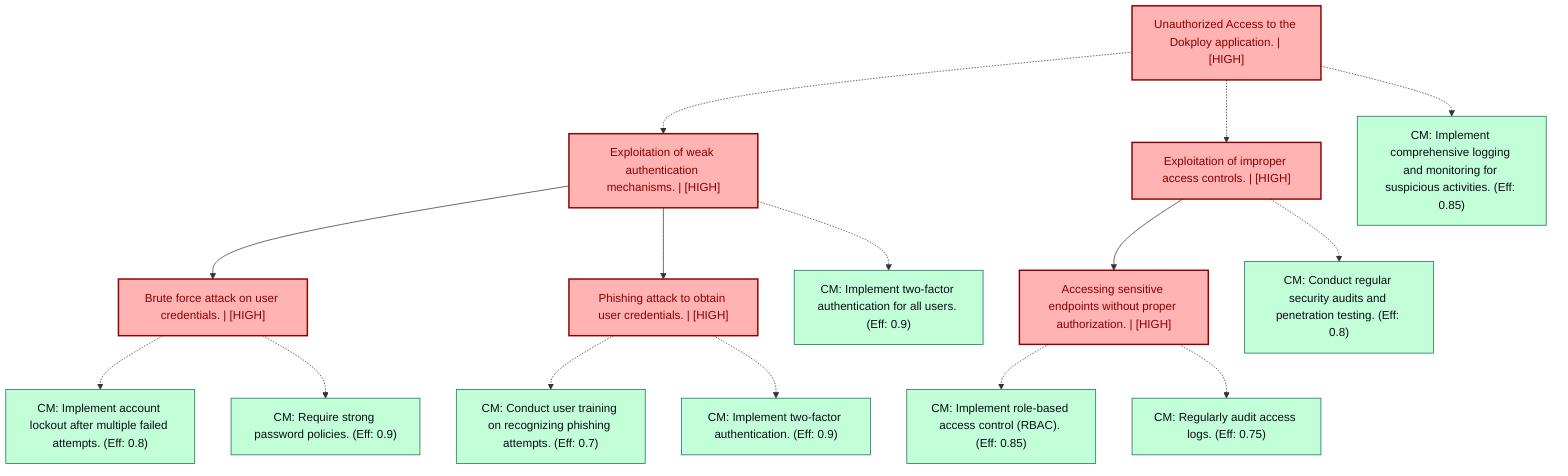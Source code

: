 graph TB
  node_01K64M8FEMME26TVR14ZKVECAJ["Unauthorized Access to the Dokploy application. | [HIGH]"]:::highRisk
  node_01K64M9FEMME26TVR14ZKVECAJ["Exploitation of weak authentication mechanisms. | [HIGH]"]:::highRisk
  node_01K64M10FEMME26TVR14ZKVECAJ["Brute force attack on user credentials. | [HIGH]"]:::highRisk
  node_01K64M10FEMME26TVR14ZKVECAJ_cm_0["CM: Implement account lockout after multiple failed attempts. (Eff: 0.8)"]:::countermeasure
  node_01K64M10FEMME26TVR14ZKVECAJ_cm_1["CM: Require strong password policies. (Eff: 0.9)"]:::countermeasure
  node_01K64M11FEMME26TVR14ZKVECAJ["Phishing attack to obtain user credentials. | [HIGH]"]:::highRisk
  node_01K64M11FEMME26TVR14ZKVECAJ_cm_0["CM: Conduct user training on recognizing phishing attempts. (Eff: 0.7)"]:::countermeasure
  node_01K64M11FEMME26TVR14ZKVECAJ_cm_1["CM: Implement two-factor authentication. (Eff: 0.9)"]:::countermeasure
  node_01K64M9FEMME26TVR14ZKVECAJ_cm_0["CM: Implement two-factor authentication for all users. (Eff: 0.9)"]:::countermeasure
  node_01K64M12FEMME26TVR14ZKVECAJ["Exploitation of improper access controls. | [HIGH]"]:::highRisk
  node_01K64M13FEMME26TVR14ZKVECAJ["Accessing sensitive endpoints without proper authorization. | [HIGH]"]:::highRisk
  node_01K64M13FEMME26TVR14ZKVECAJ_cm_0["CM: Implement role-based access control (RBAC). (Eff: 0.85)"]:::countermeasure
  node_01K64M13FEMME26TVR14ZKVECAJ_cm_1["CM: Regularly audit access logs. (Eff: 0.75)"]:::countermeasure
  node_01K64M12FEMME26TVR14ZKVECAJ_cm_0["CM: Conduct regular security audits and penetration testing. (Eff: 0.8)"]:::countermeasure
  node_01K64M8FEMME26TVR14ZKVECAJ_cm_0["CM: Implement comprehensive logging and monitoring for suspicious activities. (Eff: 0.85)"]:::countermeasure

  node_01K64M8FEMME26TVR14ZKVECAJ -.-> node_01K64M9FEMME26TVR14ZKVECAJ
  node_01K64M9FEMME26TVR14ZKVECAJ --> node_01K64M10FEMME26TVR14ZKVECAJ
  node_01K64M10FEMME26TVR14ZKVECAJ -.-> node_01K64M10FEMME26TVR14ZKVECAJ_cm_0
  node_01K64M10FEMME26TVR14ZKVECAJ -.-> node_01K64M10FEMME26TVR14ZKVECAJ_cm_1
  node_01K64M9FEMME26TVR14ZKVECAJ --> node_01K64M11FEMME26TVR14ZKVECAJ
  node_01K64M11FEMME26TVR14ZKVECAJ -.-> node_01K64M11FEMME26TVR14ZKVECAJ_cm_0
  node_01K64M11FEMME26TVR14ZKVECAJ -.-> node_01K64M11FEMME26TVR14ZKVECAJ_cm_1
  node_01K64M9FEMME26TVR14ZKVECAJ -.-> node_01K64M9FEMME26TVR14ZKVECAJ_cm_0
  node_01K64M8FEMME26TVR14ZKVECAJ -.-> node_01K64M12FEMME26TVR14ZKVECAJ
  node_01K64M12FEMME26TVR14ZKVECAJ --> node_01K64M13FEMME26TVR14ZKVECAJ
  node_01K64M13FEMME26TVR14ZKVECAJ -.-> node_01K64M13FEMME26TVR14ZKVECAJ_cm_0
  node_01K64M13FEMME26TVR14ZKVECAJ -.-> node_01K64M13FEMME26TVR14ZKVECAJ_cm_1
  node_01K64M12FEMME26TVR14ZKVECAJ -.-> node_01K64M12FEMME26TVR14ZKVECAJ_cm_0
  node_01K64M8FEMME26TVR14ZKVECAJ -.-> node_01K64M8FEMME26TVR14ZKVECAJ_cm_0

  classDef andNode fill:#FFB3B3,stroke:#8B0000,stroke-width:2px,color:#0B0D17
  classDef orNode fill:#C2FFD8,stroke:#106B49,stroke-width:2px,color:#0B0D17
  classDef leafNode fill:#73d1ff,stroke:#29ABE2,stroke-width:2px,color:#0B0D17
  classDef highRisk fill:#FFB3B3,color:#8B0000,stroke:#8B0000,stroke-width:2px
  classDef mediumRisk fill:#FFF200,stroke:#7A6300,stroke-width:1px,color:#0B0D17
  classDef lowRisk fill:#FFF2B3,stroke:#FFF2B3,stroke-width:1px,color:#0B0D17
  classDef countermeasure fill:#C2FFD8,stroke:#106B49,stroke-width:1px,color:#0B0D17
  classDef reference fill:#ffa1ad,stroke:#A259FF,stroke-width:1px,stroke-dasharray:3 3,color:#0B0D17
  classDef mitreNode stroke-dasharray:5 5
  classDef note fill:#ffffcc,stroke:#ffcc00,stroke-width:2px,stroke-dasharray:5 5
